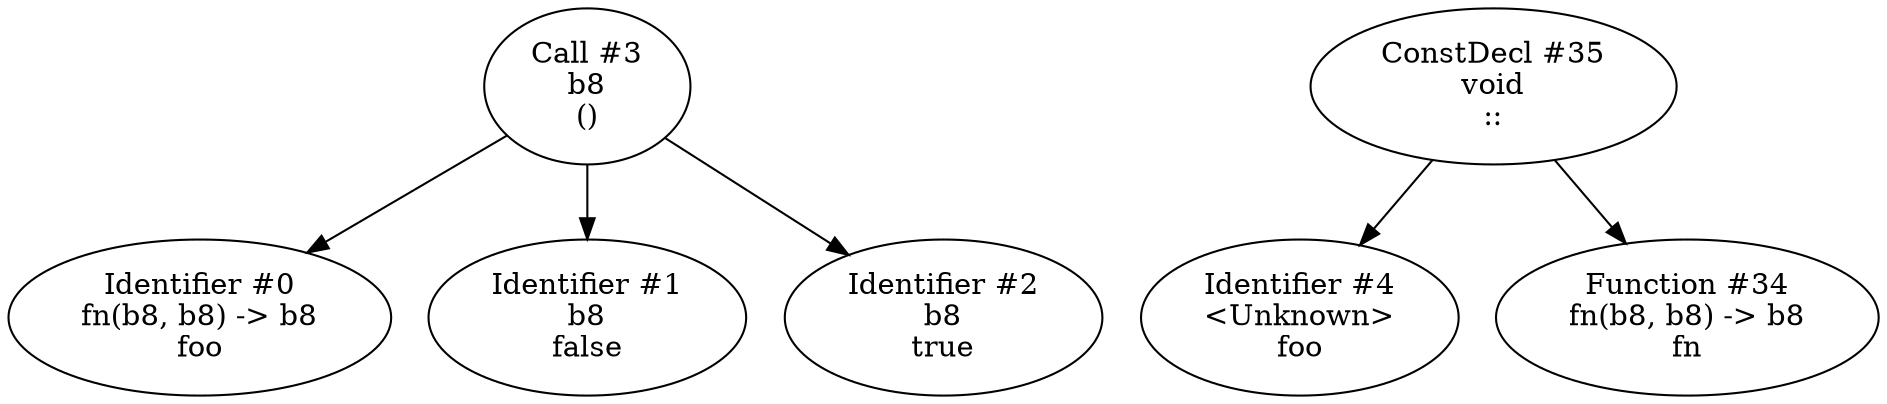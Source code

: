 digraph Ast {
    "Call #3\nb8\n()" -> "Identifier #0\nfn(b8, b8) -> b8\nfoo"
    "Call #3\nb8\n()" -> "Identifier #1\nb8\nfalse"
    "Call #3\nb8\n()" -> "Identifier #2\nb8\ntrue"
    "ConstDecl #35\nvoid\n::" -> "Identifier #4\n<Unknown>\nfoo"
    "ConstDecl #35\nvoid\n::" -> "Function #34\nfn(b8, b8) -> b8\nfn"
}